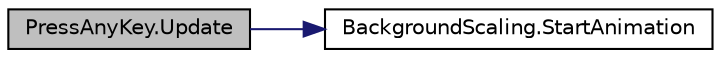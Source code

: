 digraph "PressAnyKey.Update"
{
 // INTERACTIVE_SVG=YES
 // LATEX_PDF_SIZE
  edge [fontname="Helvetica",fontsize="10",labelfontname="Helvetica",labelfontsize="10"];
  node [fontname="Helvetica",fontsize="10",shape=record];
  rankdir="LR";
  Node1 [label="PressAnyKey.Update",height=0.2,width=0.4,color="black", fillcolor="grey75", style="filled", fontcolor="black",tooltip=" "];
  Node1 -> Node2 [color="midnightblue",fontsize="10",style="solid",fontname="Helvetica"];
  Node2 [label="BackgroundScaling.StartAnimation",height=0.2,width=0.4,color="black", fillcolor="white", style="filled",URL="$class_background_scaling.html#a5be1f23dcb3664542419b0f37a451a83",tooltip=" "];
}
